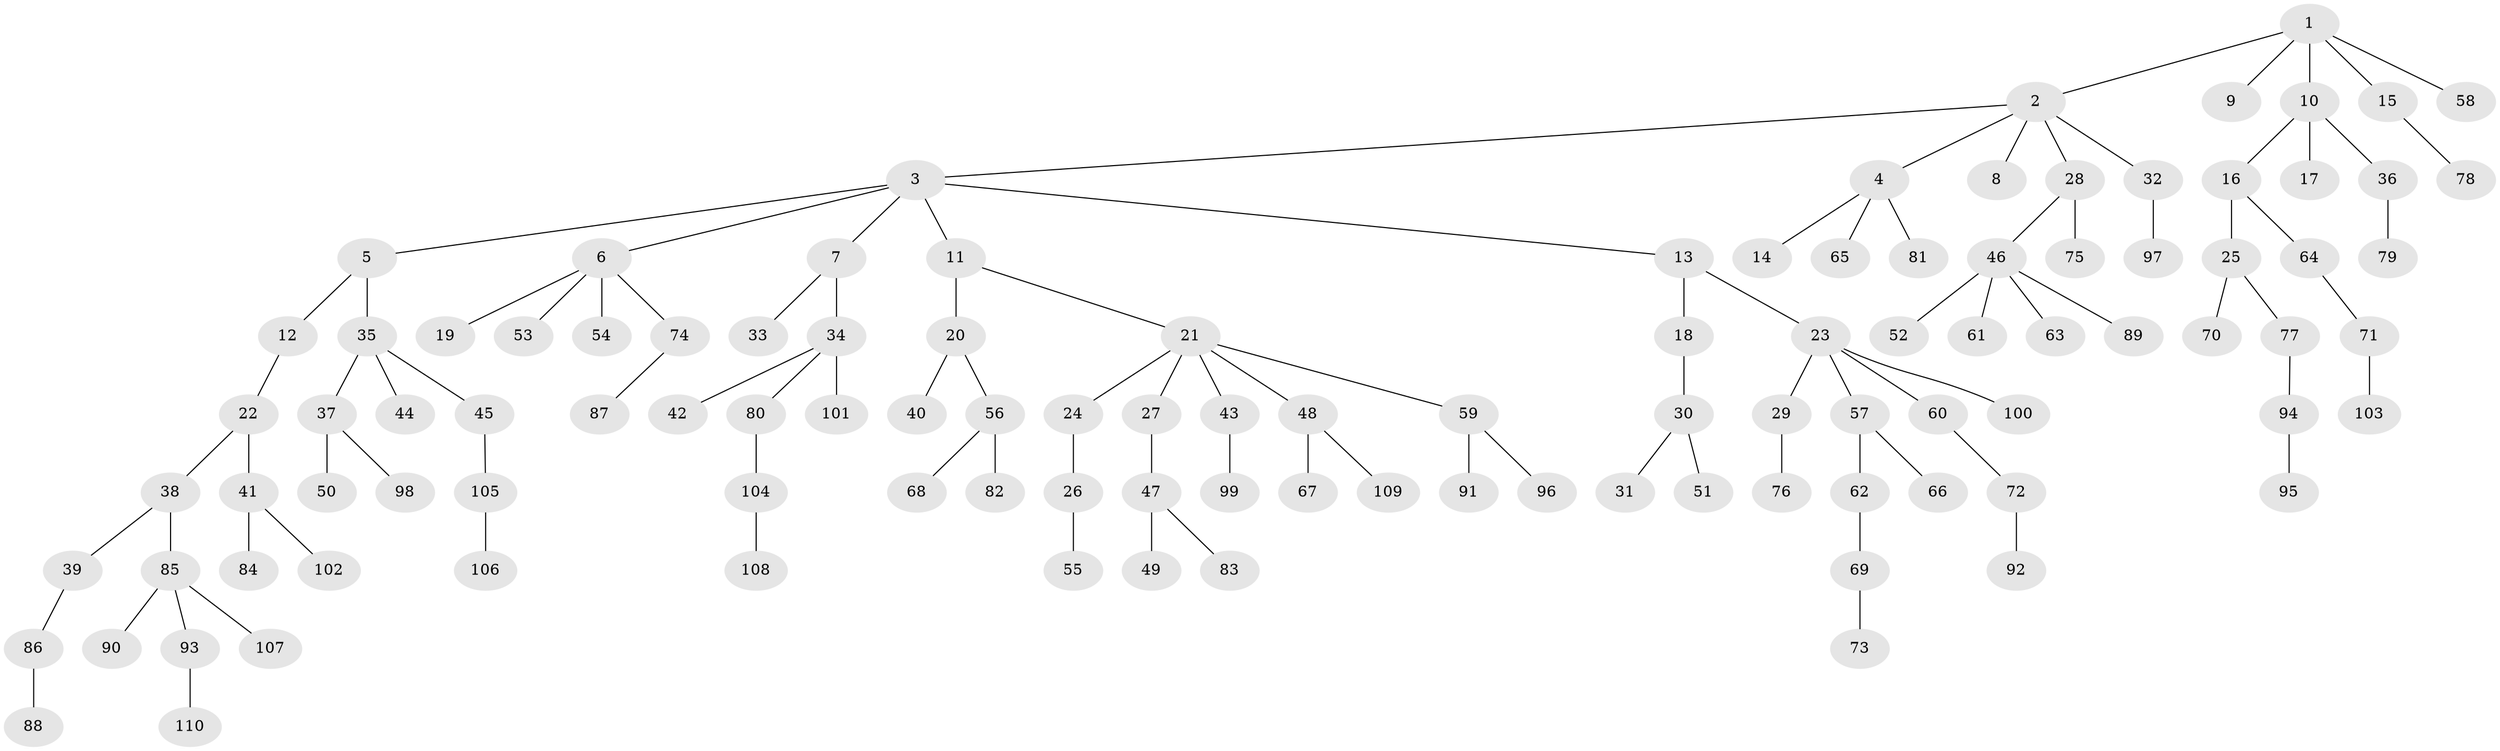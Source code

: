 // coarse degree distribution, {4: 0.1111111111111111, 5: 0.013888888888888888, 7: 0.027777777777777776, 3: 0.08333333333333333, 1: 0.5138888888888888, 2: 0.25}
// Generated by graph-tools (version 1.1) at 2025/42/03/06/25 10:42:04]
// undirected, 110 vertices, 109 edges
graph export_dot {
graph [start="1"]
  node [color=gray90,style=filled];
  1;
  2;
  3;
  4;
  5;
  6;
  7;
  8;
  9;
  10;
  11;
  12;
  13;
  14;
  15;
  16;
  17;
  18;
  19;
  20;
  21;
  22;
  23;
  24;
  25;
  26;
  27;
  28;
  29;
  30;
  31;
  32;
  33;
  34;
  35;
  36;
  37;
  38;
  39;
  40;
  41;
  42;
  43;
  44;
  45;
  46;
  47;
  48;
  49;
  50;
  51;
  52;
  53;
  54;
  55;
  56;
  57;
  58;
  59;
  60;
  61;
  62;
  63;
  64;
  65;
  66;
  67;
  68;
  69;
  70;
  71;
  72;
  73;
  74;
  75;
  76;
  77;
  78;
  79;
  80;
  81;
  82;
  83;
  84;
  85;
  86;
  87;
  88;
  89;
  90;
  91;
  92;
  93;
  94;
  95;
  96;
  97;
  98;
  99;
  100;
  101;
  102;
  103;
  104;
  105;
  106;
  107;
  108;
  109;
  110;
  1 -- 2;
  1 -- 9;
  1 -- 10;
  1 -- 15;
  1 -- 58;
  2 -- 3;
  2 -- 4;
  2 -- 8;
  2 -- 28;
  2 -- 32;
  3 -- 5;
  3 -- 6;
  3 -- 7;
  3 -- 11;
  3 -- 13;
  4 -- 14;
  4 -- 65;
  4 -- 81;
  5 -- 12;
  5 -- 35;
  6 -- 19;
  6 -- 53;
  6 -- 54;
  6 -- 74;
  7 -- 33;
  7 -- 34;
  10 -- 16;
  10 -- 17;
  10 -- 36;
  11 -- 20;
  11 -- 21;
  12 -- 22;
  13 -- 18;
  13 -- 23;
  15 -- 78;
  16 -- 25;
  16 -- 64;
  18 -- 30;
  20 -- 40;
  20 -- 56;
  21 -- 24;
  21 -- 27;
  21 -- 43;
  21 -- 48;
  21 -- 59;
  22 -- 38;
  22 -- 41;
  23 -- 29;
  23 -- 57;
  23 -- 60;
  23 -- 100;
  24 -- 26;
  25 -- 70;
  25 -- 77;
  26 -- 55;
  27 -- 47;
  28 -- 46;
  28 -- 75;
  29 -- 76;
  30 -- 31;
  30 -- 51;
  32 -- 97;
  34 -- 42;
  34 -- 80;
  34 -- 101;
  35 -- 37;
  35 -- 44;
  35 -- 45;
  36 -- 79;
  37 -- 50;
  37 -- 98;
  38 -- 39;
  38 -- 85;
  39 -- 86;
  41 -- 84;
  41 -- 102;
  43 -- 99;
  45 -- 105;
  46 -- 52;
  46 -- 61;
  46 -- 63;
  46 -- 89;
  47 -- 49;
  47 -- 83;
  48 -- 67;
  48 -- 109;
  56 -- 68;
  56 -- 82;
  57 -- 62;
  57 -- 66;
  59 -- 91;
  59 -- 96;
  60 -- 72;
  62 -- 69;
  64 -- 71;
  69 -- 73;
  71 -- 103;
  72 -- 92;
  74 -- 87;
  77 -- 94;
  80 -- 104;
  85 -- 90;
  85 -- 93;
  85 -- 107;
  86 -- 88;
  93 -- 110;
  94 -- 95;
  104 -- 108;
  105 -- 106;
}
